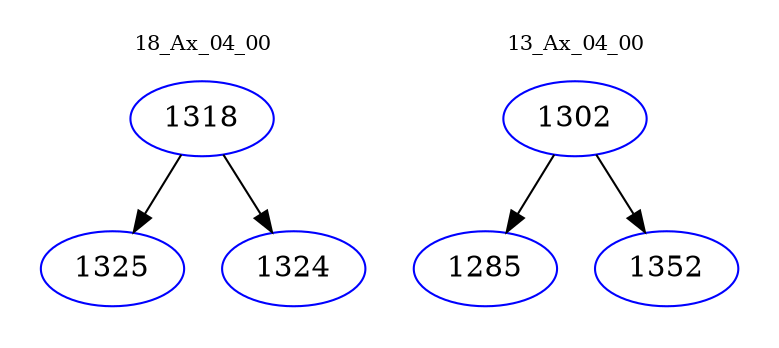 digraph{
subgraph cluster_0 {
color = white
label = "18_Ax_04_00";
fontsize=10;
T0_1318 [label="1318", color="blue"]
T0_1318 -> T0_1325 [color="black"]
T0_1325 [label="1325", color="blue"]
T0_1318 -> T0_1324 [color="black"]
T0_1324 [label="1324", color="blue"]
}
subgraph cluster_1 {
color = white
label = "13_Ax_04_00";
fontsize=10;
T1_1302 [label="1302", color="blue"]
T1_1302 -> T1_1285 [color="black"]
T1_1285 [label="1285", color="blue"]
T1_1302 -> T1_1352 [color="black"]
T1_1352 [label="1352", color="blue"]
}
}
